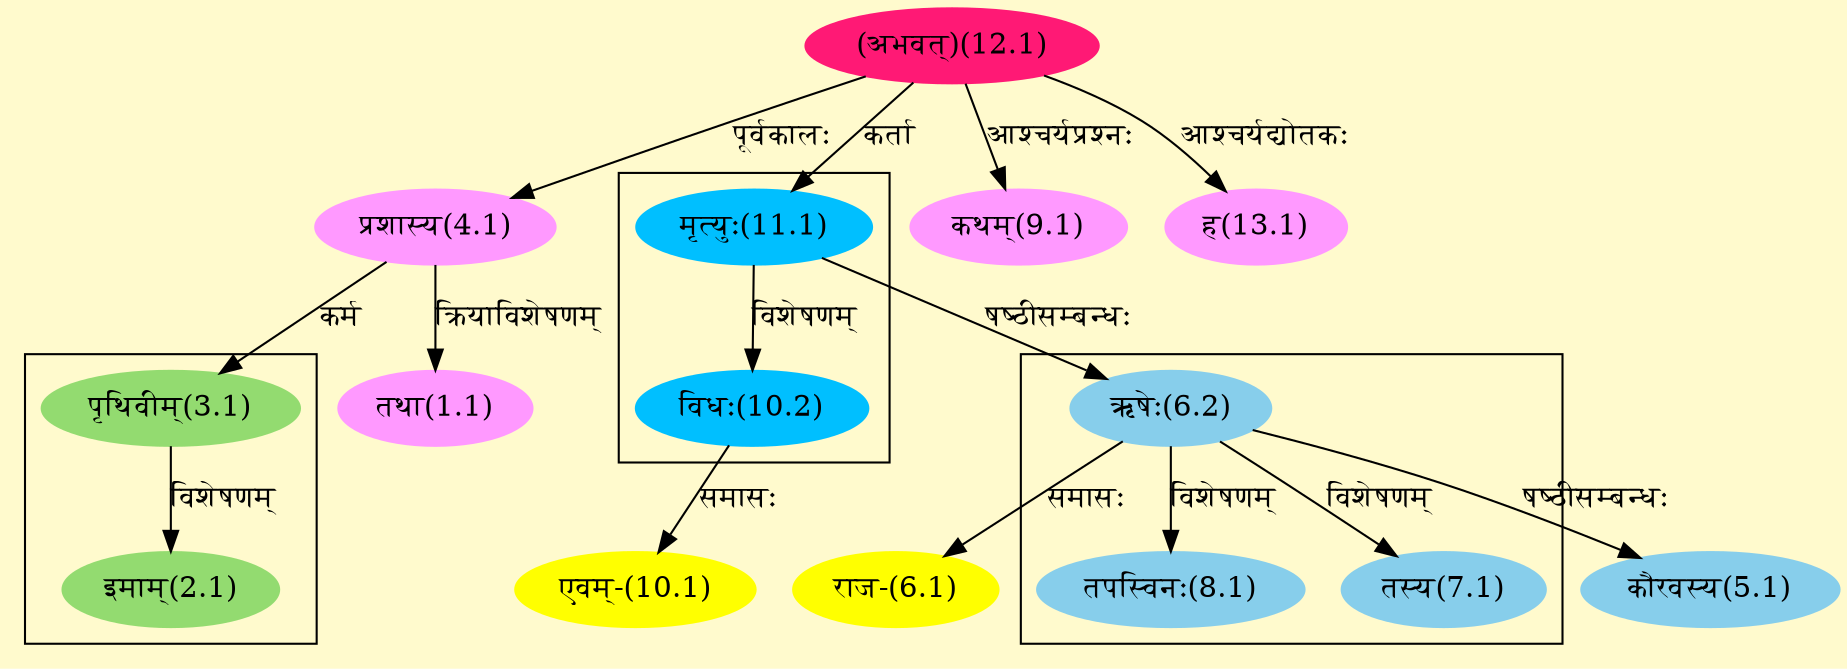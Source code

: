 digraph G{
rankdir=BT;
 compound=true;
 bgcolor="lemonchiffon1";

subgraph cluster_1{
Node2_1 [style=filled, color="#93DB70" label = "इमाम्(2.1)"]
Node3_1 [style=filled, color="#93DB70" label = "पृथिवीम्(3.1)"]

}

subgraph cluster_2{
Node7_1 [style=filled, color="#87CEEB" label = "तस्य(7.1)"]
Node6_2 [style=filled, color="#87CEEB" label = "ऋषेः(6.2)"]
Node8_1 [style=filled, color="#87CEEB" label = "तपस्विनः(8.1)"]

}

subgraph cluster_3{
Node10_2 [style=filled, color="#00BFFF" label = "विधः(10.2)"]
Node11_1 [style=filled, color="#00BFFF" label = "मृत्युः(11.1)"]

}
Node1_1 [style=filled, color="#FF99FF" label = "तथा(1.1)"]
Node4_1 [style=filled, color="#FF99FF" label = "प्रशास्य(4.1)"]
Node3_1 [style=filled, color="#93DB70" label = "पृथिवीम्(3.1)"]
Node12_1 [style=filled, color="#FF1975" label = "(अभवत्)(12.1)"]
Node5_1 [style=filled, color="#87CEEB" label = "कौरवस्य(5.1)"]
Node6_2 [style=filled, color="#87CEEB" label = "ऋषेः(6.2)"]
Node6_1 [style=filled, color="#FFFF00" label = "राज-(6.1)"]
Node11_1 [style=filled, color="#00BFFF" label = "मृत्युः(11.1)"]
Node9_1 [style=filled, color="#FF99FF" label = "कथम्(9.1)"]
Node10_1 [style=filled, color="#FFFF00" label = "एवम्-(10.1)"]
Node10_2 [style=filled, color="#00BFFF" label = "विधः(10.2)"]
Node13_1 [style=filled, color="#FF99FF" label = "ह(13.1)"]
/* Start of Relations section */

Node1_1 -> Node4_1 [  label="क्रियाविशेषणम्"  dir="back" ]
Node2_1 -> Node3_1 [  label="विशेषणम्"  dir="back" ]
Node3_1 -> Node4_1 [  label="कर्म"  dir="back" ]
Node4_1 -> Node12_1 [  label="पूर्वकालः"  dir="back" ]
Node5_1 -> Node6_2 [  label="षष्ठीसम्बन्धः"  dir="back" ]
Node6_1 -> Node6_2 [  label="समासः"  dir="back" ]
Node6_2 -> Node11_1 [  label="षष्ठीसम्बन्धः"  dir="back" ]
Node7_1 -> Node6_2 [  label="विशेषणम्"  dir="back" ]
Node8_1 -> Node6_2 [  label="विशेषणम्"  dir="back" ]
Node9_1 -> Node12_1 [  label="आश्चर्यप्रश्नः"  dir="back" ]
Node10_1 -> Node10_2 [  label="समासः"  dir="back" ]
Node10_2 -> Node11_1 [  label="विशेषणम्"  dir="back" ]
Node11_1 -> Node12_1 [  label="कर्ता"  dir="back" ]
Node13_1 -> Node12_1 [  label="आश्चर्यद्योतकः"  dir="back" ]
}
